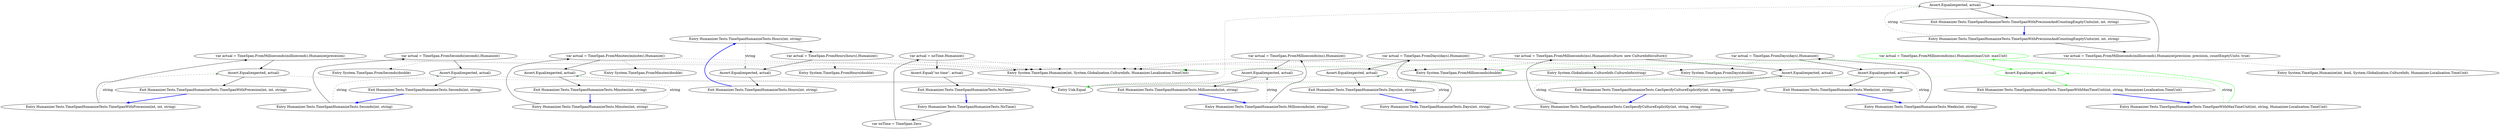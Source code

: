 digraph  {
m0_13 [label="Entry Humanizer.Tests.TimeSpanHumanizeTests.Hours(int, string)", span="34-34", cluster="Humanizer.Tests.TimeSpanHumanizeTests.Hours(int, string)", file="TimeSpanHumanizeTests.cs"];
m0_14 [label="var actual = TimeSpan.FromHours(hours).Humanize()", span="36-36", cluster="Humanizer.Tests.TimeSpanHumanizeTests.Hours(int, string)", file="TimeSpanHumanizeTests.cs"];
m0_15 [label="Assert.Equal(expected, actual)", span="37-37", cluster="Humanizer.Tests.TimeSpanHumanizeTests.Hours(int, string)", file="TimeSpanHumanizeTests.cs"];
m0_16 [label="Exit Humanizer.Tests.TimeSpanHumanizeTests.Hours(int, string)", span="34-34", cluster="Humanizer.Tests.TimeSpanHumanizeTests.Hours(int, string)", file="TimeSpanHumanizeTests.cs"];
m0_7 [label="Entry System.TimeSpan.Humanize(int, System.Globalization.CultureInfo, Humanizer.Localisation.TimeUnit)", span="23-23", cluster="System.TimeSpan.Humanize(int, System.Globalization.CultureInfo, Humanizer.Localisation.TimeUnit)", file="TimeSpanHumanizeTests.cs"];
m0_55 [label="Entry System.Globalization.CultureInfo.CultureInfo(string)", span="0-0", cluster="System.Globalization.CultureInfo.CultureInfo(string)", file="TimeSpanHumanizeTests.cs"];
m0_41 [label="Entry Humanizer.Tests.TimeSpanHumanizeTests.TimeSpanWithPrecisionAndCountingEmptyUnits(int, int, string)", span="155-155", cluster="Humanizer.Tests.TimeSpanHumanizeTests.TimeSpanWithPrecisionAndCountingEmptyUnits(int, int, string)", file="TimeSpanHumanizeTests.cs"];
m0_42 [label="var actual = TimeSpan.FromMilliseconds(milliseconds).Humanize(precision: precision, countEmptyUnits: true)", span="157-157", cluster="Humanizer.Tests.TimeSpanHumanizeTests.TimeSpanWithPrecisionAndCountingEmptyUnits(int, int, string)", file="TimeSpanHumanizeTests.cs"];
m0_43 [label="Assert.Equal(expected, actual)", span="158-158", cluster="Humanizer.Tests.TimeSpanHumanizeTests.TimeSpanWithPrecisionAndCountingEmptyUnits(int, int, string)", file="TimeSpanHumanizeTests.cs"];
m0_44 [label="Exit Humanizer.Tests.TimeSpanHumanizeTests.TimeSpanWithPrecisionAndCountingEmptyUnits(int, int, string)", span="155-155", cluster="Humanizer.Tests.TimeSpanHumanizeTests.TimeSpanWithPrecisionAndCountingEmptyUnits(int, int, string)", file="TimeSpanHumanizeTests.cs"];
m0_23 [label="Entry Humanizer.Tests.TimeSpanHumanizeTests.Seconds(int, string)", span="54-54", cluster="Humanizer.Tests.TimeSpanHumanizeTests.Seconds(int, string)", file="TimeSpanHumanizeTests.cs"];
m0_24 [label="var actual = TimeSpan.FromSeconds(seconds).Humanize()", span="56-56", cluster="Humanizer.Tests.TimeSpanHumanizeTests.Seconds(int, string)", file="TimeSpanHumanizeTests.cs"];
m0_25 [label="Assert.Equal(expected, actual)", span="57-57", cluster="Humanizer.Tests.TimeSpanHumanizeTests.Seconds(int, string)", file="TimeSpanHumanizeTests.cs"];
m0_26 [label="Exit Humanizer.Tests.TimeSpanHumanizeTests.Seconds(int, string)", span="54-54", cluster="Humanizer.Tests.TimeSpanHumanizeTests.Seconds(int, string)", file="TimeSpanHumanizeTests.cs"];
m0_46 [label="Entry Humanizer.Tests.TimeSpanHumanizeTests.NoTime()", span="162-162", cluster="Humanizer.Tests.TimeSpanHumanizeTests.NoTime()", file="TimeSpanHumanizeTests.cs"];
m0_48 [label="var actual = noTime.Humanize()", span="165-165", cluster="Humanizer.Tests.TimeSpanHumanizeTests.NoTime()", file="TimeSpanHumanizeTests.cs"];
m0_49 [label="Assert.Equal(''no time'', actual)", span="166-166", cluster="Humanizer.Tests.TimeSpanHumanizeTests.NoTime()", file="TimeSpanHumanizeTests.cs"];
m0_47 [label="var noTime = TimeSpan.Zero", span="164-164", cluster="Humanizer.Tests.TimeSpanHumanizeTests.NoTime()", file="TimeSpanHumanizeTests.cs"];
m0_50 [label="Exit Humanizer.Tests.TimeSpanHumanizeTests.NoTime()", span="162-162", cluster="Humanizer.Tests.TimeSpanHumanizeTests.NoTime()", file="TimeSpanHumanizeTests.cs"];
m0_37 [label="Entry Humanizer.Tests.TimeSpanHumanizeTests.TimeSpanWithPrecesion(int, int, string)", span="113-113", cluster="Humanizer.Tests.TimeSpanHumanizeTests.TimeSpanWithPrecesion(int, int, string)", file="TimeSpanHumanizeTests.cs"];
m0_38 [label="var actual = TimeSpan.FromMilliseconds(milliseconds).Humanize(precesion)", span="115-115", cluster="Humanizer.Tests.TimeSpanHumanizeTests.TimeSpanWithPrecesion(int, int, string)", file="TimeSpanHumanizeTests.cs"];
m0_39 [label="Assert.Equal(expected, actual)", span="116-116", cluster="Humanizer.Tests.TimeSpanHumanizeTests.TimeSpanWithPrecesion(int, int, string)", file="TimeSpanHumanizeTests.cs"];
m0_40 [label="Exit Humanizer.Tests.TimeSpanHumanizeTests.TimeSpanWithPrecesion(int, int, string)", span="113-113", cluster="Humanizer.Tests.TimeSpanHumanizeTests.TimeSpanWithPrecesion(int, int, string)", file="TimeSpanHumanizeTests.cs"];
m0_22 [label="Entry System.TimeSpan.FromMinutes(double)", span="0-0", cluster="System.TimeSpan.FromMinutes(double)", file="TimeSpanHumanizeTests.cs"];
m0_18 [label="Entry Humanizer.Tests.TimeSpanHumanizeTests.Minutes(int, string)", span="43-43", cluster="Humanizer.Tests.TimeSpanHumanizeTests.Minutes(int, string)", file="TimeSpanHumanizeTests.cs"];
m0_19 [label="var actual = TimeSpan.FromMinutes(minutes).Humanize()", span="45-45", cluster="Humanizer.Tests.TimeSpanHumanizeTests.Minutes(int, string)", file="TimeSpanHumanizeTests.cs"];
m0_20 [label="Assert.Equal(expected, actual)", span="46-46", cluster="Humanizer.Tests.TimeSpanHumanizeTests.Minutes(int, string)", file="TimeSpanHumanizeTests.cs"];
m0_21 [label="Exit Humanizer.Tests.TimeSpanHumanizeTests.Minutes(int, string)", span="43-43", cluster="Humanizer.Tests.TimeSpanHumanizeTests.Minutes(int, string)", file="TimeSpanHumanizeTests.cs"];
m0_32 [label="Entry System.TimeSpan.FromMilliseconds(double)", span="0-0", cluster="System.TimeSpan.FromMilliseconds(double)", file="TimeSpanHumanizeTests.cs"];
m0_8 [label="Entry Unk.Equal", span="", cluster="Unk.Equal", file="TimeSpanHumanizeTests.cs"];
m0_28 [label="Entry Humanizer.Tests.TimeSpanHumanizeTests.Milliseconds(int, string)", span="65-65", cluster="Humanizer.Tests.TimeSpanHumanizeTests.Milliseconds(int, string)", file="TimeSpanHumanizeTests.cs"];
m0_29 [label="var actual = TimeSpan.FromMilliseconds(ms).Humanize()", span="67-67", cluster="Humanizer.Tests.TimeSpanHumanizeTests.Milliseconds(int, string)", file="TimeSpanHumanizeTests.cs"];
m0_30 [label="Assert.Equal(expected, actual)", span="68-68", cluster="Humanizer.Tests.TimeSpanHumanizeTests.Milliseconds(int, string)", file="TimeSpanHumanizeTests.cs"];
m0_31 [label="Exit Humanizer.Tests.TimeSpanHumanizeTests.Milliseconds(int, string)", span="65-65", cluster="Humanizer.Tests.TimeSpanHumanizeTests.Milliseconds(int, string)", file="TimeSpanHumanizeTests.cs"];
m0_17 [label="Entry System.TimeSpan.FromHours(double)", span="0-0", cluster="System.TimeSpan.FromHours(double)", file="TimeSpanHumanizeTests.cs"];
m0_27 [label="Entry System.TimeSpan.FromSeconds(double)", span="0-0", cluster="System.TimeSpan.FromSeconds(double)", file="TimeSpanHumanizeTests.cs"];
m0_9 [label="Entry Humanizer.Tests.TimeSpanHumanizeTests.Days(int, string)", span="25-25", cluster="Humanizer.Tests.TimeSpanHumanizeTests.Days(int, string)", file="TimeSpanHumanizeTests.cs"];
m0_10 [label="var actual = TimeSpan.FromDays(days).Humanize()", span="27-27", cluster="Humanizer.Tests.TimeSpanHumanizeTests.Days(int, string)", file="TimeSpanHumanizeTests.cs"];
m0_11 [label="Assert.Equal(expected, actual)", span="28-28", cluster="Humanizer.Tests.TimeSpanHumanizeTests.Days(int, string)", file="TimeSpanHumanizeTests.cs"];
m0_12 [label="Exit Humanizer.Tests.TimeSpanHumanizeTests.Days(int, string)", span="25-25", cluster="Humanizer.Tests.TimeSpanHumanizeTests.Days(int, string)", file="TimeSpanHumanizeTests.cs"];
m0_6 [label="Entry System.TimeSpan.FromDays(double)", span="0-0", cluster="System.TimeSpan.FromDays(double)", file="TimeSpanHumanizeTests.cs"];
m0_45 [label="Entry System.TimeSpan.Humanize(int, bool, System.Globalization.CultureInfo, Humanizer.Localisation.TimeUnit)", span="37-37", cluster="System.TimeSpan.Humanize(int, bool, System.Globalization.CultureInfo, Humanizer.Localisation.TimeUnit)", file="TimeSpanHumanizeTests.cs"];
m0_51 [label="Entry Humanizer.Tests.TimeSpanHumanizeTests.CanSpecifyCultureExplicitly(int, string, string)", span="173-173", cluster="Humanizer.Tests.TimeSpanHumanizeTests.CanSpecifyCultureExplicitly(int, string, string)", file="TimeSpanHumanizeTests.cs"];
m0_52 [label="var actual = TimeSpan.FromMilliseconds(ms).Humanize(culture: new CultureInfo(culture))", span="175-175", cluster="Humanizer.Tests.TimeSpanHumanizeTests.CanSpecifyCultureExplicitly(int, string, string)", file="TimeSpanHumanizeTests.cs"];
m0_53 [label="Assert.Equal(expected, actual)", span="176-176", cluster="Humanizer.Tests.TimeSpanHumanizeTests.CanSpecifyCultureExplicitly(int, string, string)", file="TimeSpanHumanizeTests.cs"];
m0_54 [label="Exit Humanizer.Tests.TimeSpanHumanizeTests.CanSpecifyCultureExplicitly(int, string, string)", span="173-173", cluster="Humanizer.Tests.TimeSpanHumanizeTests.CanSpecifyCultureExplicitly(int, string, string)", file="TimeSpanHumanizeTests.cs"];
m0_2 [label="Entry Humanizer.Tests.TimeSpanHumanizeTests.Weeks(int, string)", span="15-15", cluster="Humanizer.Tests.TimeSpanHumanizeTests.Weeks(int, string)", file="TimeSpanHumanizeTests.cs"];
m0_3 [label="var actual = TimeSpan.FromDays(days).Humanize()", span="17-17", cluster="Humanizer.Tests.TimeSpanHumanizeTests.Weeks(int, string)", file="TimeSpanHumanizeTests.cs"];
m0_4 [label="Assert.Equal(expected, actual)", span="18-18", cluster="Humanizer.Tests.TimeSpanHumanizeTests.Weeks(int, string)", file="TimeSpanHumanizeTests.cs"];
m0_5 [label="Exit Humanizer.Tests.TimeSpanHumanizeTests.Weeks(int, string)", span="15-15", cluster="Humanizer.Tests.TimeSpanHumanizeTests.Weeks(int, string)", file="TimeSpanHumanizeTests.cs"];
m0_33 [label="Entry Humanizer.Tests.TimeSpanHumanizeTests.TimeSpanWithMaxTimeUnit(int, string, Humanizer.Localisation.TimeUnit)", span="77-77", cluster="Humanizer.Tests.TimeSpanHumanizeTests.TimeSpanWithMaxTimeUnit(int, string, Humanizer.Localisation.TimeUnit)", file="TimeSpanHumanizeTests.cs"];
m0_34 [label="var actual = TimeSpan.FromMilliseconds(ms).Humanize(maxUnit: maxUnit)", span="79-79", cluster="Humanizer.Tests.TimeSpanHumanizeTests.TimeSpanWithMaxTimeUnit(int, string, Humanizer.Localisation.TimeUnit)", color=green, community=0, file="TimeSpanHumanizeTests.cs"];
m0_35 [label="Assert.Equal(expected, actual)", span="80-80", cluster="Humanizer.Tests.TimeSpanHumanizeTests.TimeSpanWithMaxTimeUnit(int, string, Humanizer.Localisation.TimeUnit)", color=green, community=0, file="TimeSpanHumanizeTests.cs"];
m0_36 [label="Exit Humanizer.Tests.TimeSpanHumanizeTests.TimeSpanWithMaxTimeUnit(int, string, Humanizer.Localisation.TimeUnit)", span="77-77", cluster="Humanizer.Tests.TimeSpanHumanizeTests.TimeSpanWithMaxTimeUnit(int, string, Humanizer.Localisation.TimeUnit)", file="TimeSpanHumanizeTests.cs"];
m0_13 -> m0_14  [key=0, style=solid];
m0_13 -> m0_15  [key=1, style=dashed, color=darkseagreen4, label=string];
m0_14 -> m0_7  [key=2, style=dotted];
m0_14 -> m0_15  [key=0, style=solid];
m0_14 -> m0_17  [key=2, style=dotted];
m0_15 -> m0_8  [key=2, style=dotted];
m0_15 -> m0_16  [key=0, style=solid];
m0_16 -> m0_13  [key=0, style=bold, color=blue];
m0_41 -> m0_42  [key=0, style=solid];
m0_41 -> m0_43  [key=1, style=dashed, color=darkseagreen4, label=string];
m0_42 -> m0_32  [key=2, style=dotted];
m0_42 -> m0_43  [key=0, style=solid];
m0_42 -> m0_45  [key=2, style=dotted];
m0_43 -> m0_8  [key=2, style=dotted];
m0_43 -> m0_44  [key=0, style=solid];
m0_44 -> m0_41  [key=0, style=bold, color=blue];
m0_23 -> m0_24  [key=0, style=solid];
m0_23 -> m0_25  [key=1, style=dashed, color=darkseagreen4, label=string];
m0_24 -> m0_7  [key=2, style=dotted];
m0_24 -> m0_25  [key=0, style=solid];
m0_24 -> m0_27  [key=2, style=dotted];
m0_25 -> m0_8  [key=2, style=dotted];
m0_25 -> m0_26  [key=0, style=solid];
m0_26 -> m0_23  [key=0, style=bold, color=blue];
m0_46 -> m0_47  [key=0, style=solid];
m0_48 -> m0_7  [key=2, style=dotted];
m0_48 -> m0_49  [key=0, style=solid];
m0_49 -> m0_8  [key=2, style=dotted];
m0_49 -> m0_50  [key=0, style=solid];
m0_47 -> m0_48  [key=0, style=solid];
m0_50 -> m0_46  [key=0, style=bold, color=blue];
m0_37 -> m0_38  [key=0, style=solid];
m0_37 -> m0_39  [key=1, style=dashed, color=darkseagreen4, label=string];
m0_38 -> m0_32  [key=2, style=dotted];
m0_38 -> m0_7  [key=2, style=dotted];
m0_38 -> m0_39  [key=0, style=solid];
m0_39 -> m0_8  [key=2, style=dotted];
m0_39 -> m0_40  [key=0, style=solid];
m0_40 -> m0_37  [key=0, style=bold, color=blue];
m0_18 -> m0_19  [key=0, style=solid];
m0_18 -> m0_20  [key=1, style=dashed, color=darkseagreen4, label=string];
m0_19 -> m0_7  [key=2, style=dotted];
m0_19 -> m0_20  [key=0, style=solid];
m0_19 -> m0_22  [key=2, style=dotted];
m0_20 -> m0_8  [key=2, style=dotted];
m0_20 -> m0_21  [key=0, style=solid];
m0_21 -> m0_18  [key=0, style=bold, color=blue];
m0_28 -> m0_29  [key=0, style=solid];
m0_28 -> m0_30  [key=1, style=dashed, color=darkseagreen4, label=string];
m0_29 -> m0_32  [key=2, style=dotted];
m0_29 -> m0_7  [key=2, style=dotted];
m0_29 -> m0_30  [key=0, style=solid];
m0_30 -> m0_8  [key=2, style=dotted];
m0_30 -> m0_31  [key=0, style=solid];
m0_31 -> m0_28  [key=0, style=bold, color=blue];
m0_9 -> m0_10  [key=0, style=solid];
m0_9 -> m0_11  [key=1, style=dashed, color=darkseagreen4, label=string];
m0_10 -> m0_7  [key=2, style=dotted];
m0_10 -> m0_11  [key=0, style=solid];
m0_10 -> m0_6  [key=2, style=dotted];
m0_11 -> m0_8  [key=2, style=dotted];
m0_11 -> m0_12  [key=0, style=solid];
m0_12 -> m0_9  [key=0, style=bold, color=blue];
m0_51 -> m0_52  [key=0, style=solid];
m0_51 -> m0_53  [key=1, style=dashed, color=darkseagreen4, label=string];
m0_52 -> m0_32  [key=2, style=dotted];
m0_52 -> m0_7  [key=2, style=dotted];
m0_52 -> m0_53  [key=0, style=solid];
m0_52 -> m0_55  [key=2, style=dotted];
m0_53 -> m0_8  [key=2, style=dotted];
m0_53 -> m0_54  [key=0, style=solid];
m0_54 -> m0_51  [key=0, style=bold, color=blue];
m0_2 -> m0_3  [key=0, style=solid];
m0_2 -> m0_4  [key=1, style=dashed, color=darkseagreen4, label=string];
m0_3 -> m0_7  [key=2, style=dotted];
m0_3 -> m0_4  [key=0, style=solid];
m0_3 -> m0_6  [key=2, style=dotted];
m0_4 -> m0_8  [key=2, style=dotted];
m0_4 -> m0_5  [key=0, style=solid];
m0_5 -> m0_2  [key=0, style=bold, color=blue];
m0_33 -> m0_34  [key=0, style=solid, color=green];
m0_33 -> m0_35  [key=1, style=dashed, color=green, label=string];
m0_34 -> m0_35  [key=0, style=solid, color=green];
m0_34 -> m0_32  [key=2, style=dotted, color=green];
m0_34 -> m0_7  [key=2, style=dotted, color=green];
m0_35 -> m0_36  [key=0, style=solid, color=green];
m0_35 -> m0_8  [key=2, style=dotted, color=green];
m0_36 -> m0_33  [key=0, style=bold, color=blue];
}
